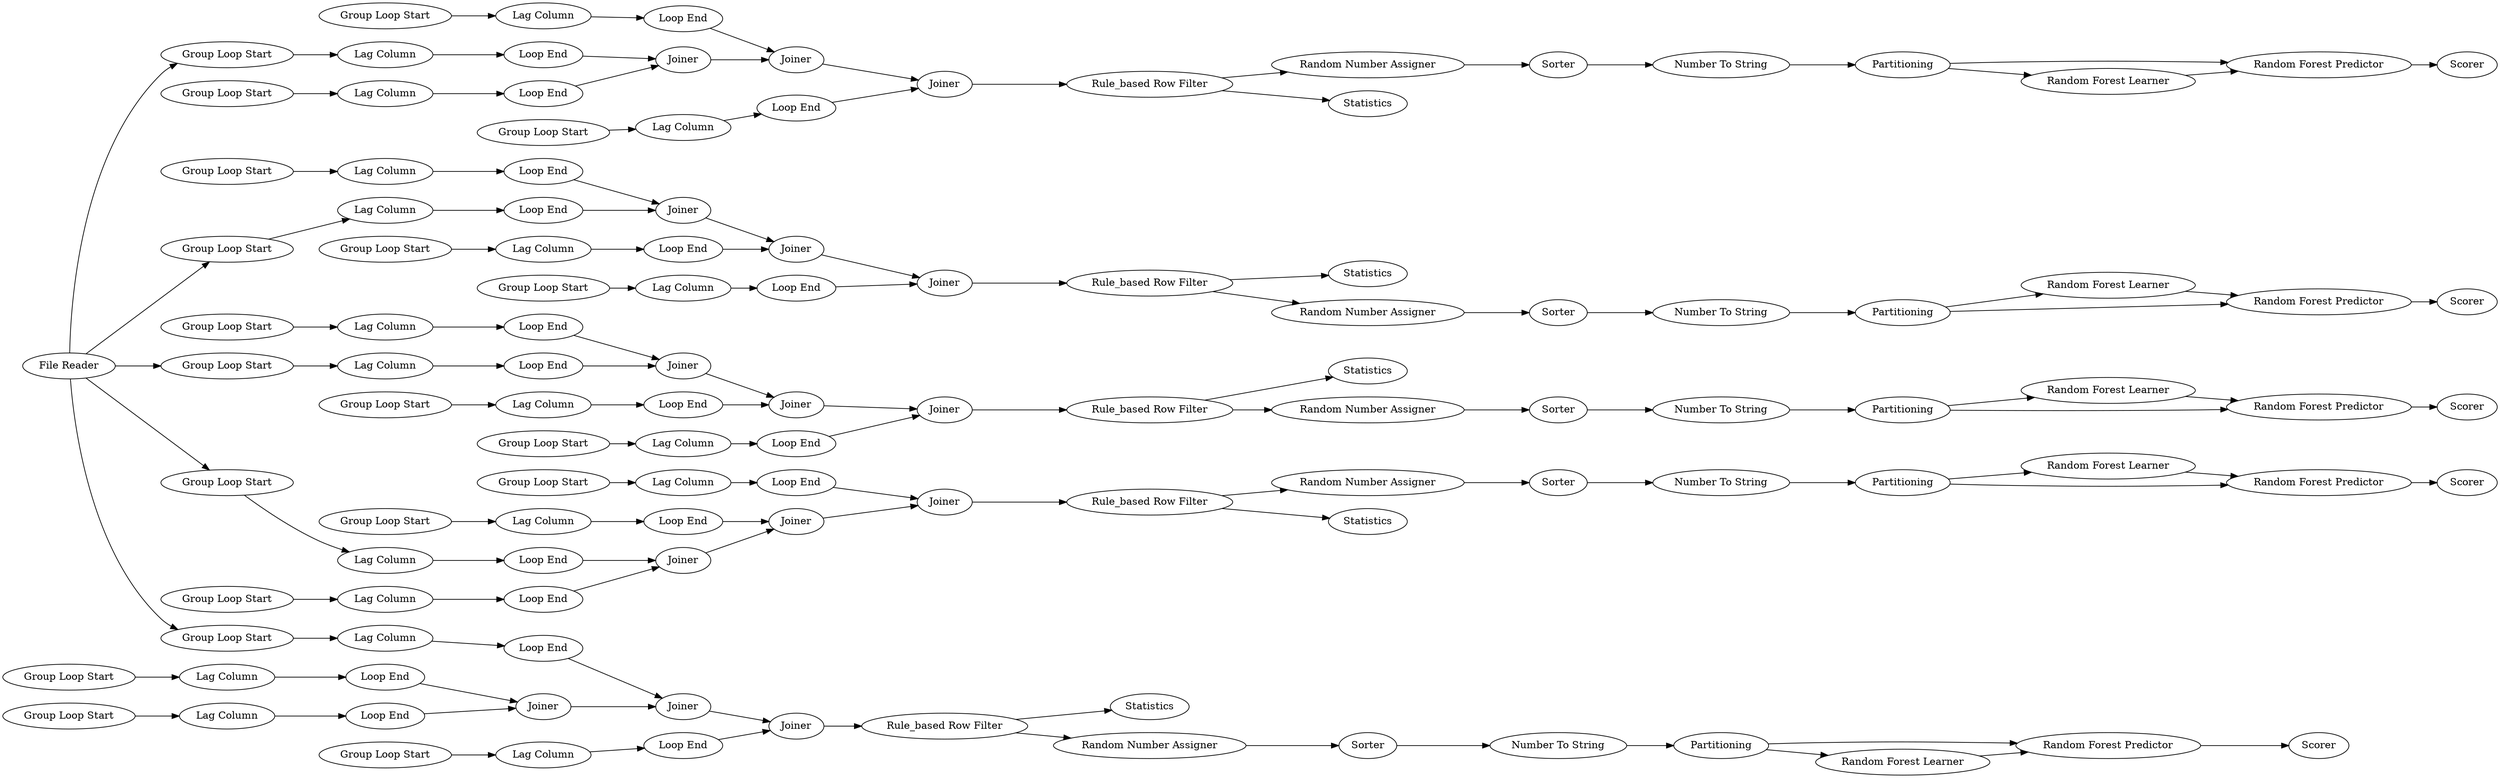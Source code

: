 digraph {
	"-3447720978792480202_16" [label=Joiner]
	"-5838529879476711074_19" [label=Sorter]
	"-5838529879476711074_16" [label=Joiner]
	"4536839490576920770_26" [label="Loop End"]
	"-3447720978792480202_17" [label="Rule_based Row Filter"]
	"-5221909711946239123_27" [label="Loop End"]
	"4536839490576920770_29" [label="Loop End"]
	"4536839490576920770_8" [label="Group Loop Start"]
	"4536839490576920770_9" [label=Joiner]
	"-5838529879476711074_7" [label="Lag Column"]
	"-6573140742125251126_18" [label="Random Number Assigner"]
	"-3447720978792480202_2" [label="Group Loop Start"]
	"-5838529879476711074_9" [label=Joiner]
	"4536839490576920770_3" [label="Lag Column"]
	"-5221909711946239123_29" [label="Loop End"]
	"4536839490576920770_30" [label="Lag Column"]
	"-5838529879476711074_29" [label="Loop End"]
	"4536839490576920770_16" [label=Joiner]
	"-5838529879476711074_18" [label="Random Number Assigner"]
	"-4188583771090776531_49" [label="Random Forest Predictor"]
	"-4188583771090776531_50" [label=Scorer]
	"-5221909711946239123_16" [label=Joiner]
	"-3447720978792480202_19" [label=Sorter]
	"-6573140742125251126_11" [label="Group Loop Start"]
	"-5838529879476711074_20" [label="Number To String"]
	"-3447720978792480202_8" [label="Group Loop Start"]
	"-5221909711946239123_3" [label="Lag Column"]
	"-5838529879476711074_27" [label="Loop End"]
	"-4188583771090776531_42" [label="Random Forest Learner"]
	"-5838529879476711074_26" [label="Loop End"]
	"-5221909711946239123_15" [label="Group Loop Start"]
	"-5838529879476711074_25" [label="Loop End"]
	"-6573140742125251126_8" [label="Group Loop Start"]
	"-6573140742125251126_29" [label="Loop End"]
	"-3447720978792480202_27" [label="Loop End"]
	"-5838529879476711074_8" [label="Group Loop Start"]
	"-6573140742125251126_3" [label="Lag Column"]
	"-3447720978792480202_3" [label="Lag Column"]
	"-3447720978792480202_29" [label="Loop End"]
	"-6573140742125251126_30" [label="Lag Column"]
	"-3447720978792480202_31" [label=Statistics]
	"4536839490576920770_17" [label="Rule_based Row Filter"]
	"-5838529879476711074_3" [label="Lag Column"]
	"-6573140742125251126_17" [label="Rule_based Row Filter"]
	"-6573140742125251126_9" [label=Joiner]
	"-6573140742125251126_28" [label="Lag Column"]
	"-6573140742125251126_15" [label="Group Loop Start"]
	"-5221909711946239123_5" [label=Joiner]
	"-5221909711946239123_18" [label="Random Number Assigner"]
	"-5221909711946239123_17" [label="Rule_based Row Filter"]
	"-3447720978792480202_15" [label="Group Loop Start"]
	"4536839490576920770_20" [label="Number To String"]
	"-6573140742125251126_31" [label=Statistics]
	"-4188583771090776531_43" [label=Partitioning]
	"-4188583771090776531_22" [label="Random Forest Learner"]
	"-5221909711946239123_9" [label=Joiner]
	"-4188583771090776531_46" [label="Random Forest Learner"]
	"-4188583771090776531_45" [label="Random Forest Predictor"]
	"-4188583771090776531_51" [label=Partitioning]
	"-3447720978792480202_11" [label="Group Loop Start"]
	"-5221909711946239123_2" [label="Group Loop Start"]
	"4536839490576920770_5" [label=Joiner]
	"-4188583771090776531_21" [label=Partitioning]
	"-5838529879476711074_31" [label=Statistics]
	"-5221909711946239123_20" [label="Number To String"]
	"-5221909711946239123_11" [label="Group Loop Start"]
	"-5221909711946239123_28" [label="Lag Column"]
	"4536839490576920770_25" [label="Loop End"]
	"-6573140742125251126_2" [label="Group Loop Start"]
	"4536839490576920770_31" [label=Statistics]
	"-3447720978792480202_5" [label=Joiner]
	"-6573140742125251126_20" [label="Number To String"]
	"-5221909711946239123_26" [label="Loop End"]
	"4536839490576920770_19" [label=Sorter]
	"-4188583771090776531_39" [label=Partitioning]
	"-5221909711946239123_31" [label=Statistics]
	"-4188583771090776531_24" [label=Scorer]
	"-6573140742125251126_19" [label=Sorter]
	"-5838529879476711074_28" [label="Lag Column"]
	"-3447720978792480202_18" [label="Random Number Assigner"]
	"-3447720978792480202_26" [label="Loop End"]
	"-6573140742125251126_26" [label="Loop End"]
	"-6573140742125251126_5" [label=Joiner]
	"-4188583771090776531_40" [label=Scorer]
	"4536839490576920770_18" [label="Random Number Assigner"]
	"-4188583771090776531_47" [label=Partitioning]
	"-3447720978792480202_9" [label=Joiner]
	"4536839490576920770_11" [label="Group Loop Start"]
	"-5221909711946239123_30" [label="Lag Column"]
	"-6573140742125251126_7" [label="Lag Column"]
	"-5838529879476711074_2" [label="Group Loop Start"]
	"-5221909711946239123_7" [label="Lag Column"]
	"4536839490576920770_7" [label="Lag Column"]
	"4536839490576920770_15" [label="Group Loop Start"]
	"-4188583771090776531_38" [label="Random Forest Learner"]
	"-5838529879476711074_17" [label="Rule_based Row Filter"]
	"-3447720978792480202_20" [label="Number To String"]
	"-5838529879476711074_30" [label="Lag Column"]
	"-3447720978792480202_7" [label="Lag Column"]
	"-5838529879476711074_5" [label=Joiner]
	"-4188583771090776531_36" [label=Scorer]
	"-4188583771090776531_41" [label="Random Forest Predictor"]
	"4536839490576920770_28" [label="Lag Column"]
	"-3447720978792480202_25" [label="Loop End"]
	"-4188583771090776531_48" [label="Random Forest Learner"]
	"-5838529879476711074_15" [label="Group Loop Start"]
	"-6573140742125251126_27" [label="Loop End"]
	"-3447720978792480202_30" [label="Lag Column"]
	"-5221909711946239123_19" [label=Sorter]
	"4536839490576920770_27" [label="Loop End"]
	"-5838529879476711074_11" [label="Group Loop Start"]
	"-6573140742125251126_25" [label="Loop End"]
	"4536839490576920770_2" [label="Group Loop Start"]
	"-4188583771090776531_1" [label="File Reader"]
	"-5221909711946239123_25" [label="Loop End"]
	"-4188583771090776531_23" [label="Random Forest Predictor"]
	"-3447720978792480202_28" [label="Lag Column"]
	"-6573140742125251126_16" [label=Joiner]
	"-4188583771090776531_37" [label="Random Forest Predictor"]
	"-4188583771090776531_44" [label=Scorer]
	"-5221909711946239123_8" [label="Group Loop Start"]
	"-5838529879476711074_7" -> "-5838529879476711074_26"
	"-5838529879476711074_9" -> "-5838529879476711074_16"
	"-5838529879476711074_28" -> "-5838529879476711074_27"
	"-4188583771090776531_51" -> "-4188583771090776531_49"
	"-5221909711946239123_17" -> "-5221909711946239123_18"
	"-3447720978792480202_2" -> "-3447720978792480202_3"
	"-4188583771090776531_43" -> "-4188583771090776531_41"
	"4536839490576920770_18" -> "4536839490576920770_19"
	"4536839490576920770_15" -> "4536839490576920770_30"
	"-5221909711946239123_30" -> "-5221909711946239123_29"
	"-4188583771090776531_46" -> "-4188583771090776531_45"
	"-3447720978792480202_19" -> "-3447720978792480202_20"
	"-6573140742125251126_26" -> "-6573140742125251126_5"
	"-5838529879476711074_3" -> "-5838529879476711074_25"
	"-4188583771090776531_21" -> "-4188583771090776531_22"
	"-3447720978792480202_17" -> "-3447720978792480202_31"
	"-5838529879476711074_5" -> "-5838529879476711074_9"
	"-5838529879476711074_25" -> "-5838529879476711074_5"
	"-3447720978792480202_8" -> "-3447720978792480202_7"
	"-5221909711946239123_26" -> "-5221909711946239123_5"
	"-4188583771090776531_21" -> "-4188583771090776531_23"
	"-4188583771090776531_41" -> "-4188583771090776531_40"
	"-5221909711946239123_17" -> "-5221909711946239123_31"
	"-6573140742125251126_15" -> "-6573140742125251126_30"
	"4536839490576920770_17" -> "4536839490576920770_31"
	"-5221909711946239123_27" -> "-5221909711946239123_9"
	"-5221909711946239123_5" -> "-5221909711946239123_9"
	"-3447720978792480202_30" -> "-3447720978792480202_29"
	"-6573140742125251126_17" -> "-6573140742125251126_31"
	"-5221909711946239123_15" -> "-5221909711946239123_30"
	"-5838529879476711074_16" -> "-5838529879476711074_17"
	"-4188583771090776531_37" -> "-4188583771090776531_36"
	"-3447720978792480202_7" -> "-3447720978792480202_26"
	"4536839490576920770_26" -> "4536839490576920770_5"
	"-6573140742125251126_3" -> "-6573140742125251126_25"
	"-5838529879476711074_17" -> "-5838529879476711074_18"
	"-3447720978792480202_29" -> "-3447720978792480202_16"
	"-6573140742125251126_29" -> "-6573140742125251126_16"
	"-5221909711946239123_3" -> "-5221909711946239123_25"
	"4536839490576920770_5" -> "4536839490576920770_9"
	"-6573140742125251126_19" -> "-6573140742125251126_20"
	"-6573140742125251126_18" -> "-6573140742125251126_19"
	"-6573140742125251126_9" -> "-6573140742125251126_16"
	"-4188583771090776531_1" -> "-3447720978792480202_2"
	"-4188583771090776531_38" -> "-4188583771090776531_37"
	"-4188583771090776531_49" -> "-4188583771090776531_50"
	"-3447720978792480202_9" -> "-3447720978792480202_16"
	"-4188583771090776531_1" -> "-6573140742125251126_2"
	"-3447720978792480202_15" -> "-3447720978792480202_30"
	"-5838529879476711074_17" -> "-5838529879476711074_31"
	"-5221909711946239123_19" -> "-5221909711946239123_20"
	"-5838529879476711074_30" -> "-5838529879476711074_29"
	"4536839490576920770_27" -> "4536839490576920770_9"
	"4536839490576920770_19" -> "4536839490576920770_20"
	"-3447720978792480202_20" -> "-4188583771090776531_51"
	"4536839490576920770_30" -> "4536839490576920770_29"
	"-3447720978792480202_11" -> "-3447720978792480202_28"
	"-6573140742125251126_2" -> "-6573140742125251126_3"
	"-3447720978792480202_17" -> "-3447720978792480202_18"
	"4536839490576920770_3" -> "4536839490576920770_25"
	"-4188583771090776531_42" -> "-4188583771090776531_41"
	"-5838529879476711074_18" -> "-5838529879476711074_19"
	"4536839490576920770_29" -> "4536839490576920770_16"
	"-5221909711946239123_7" -> "-5221909711946239123_26"
	"-5221909711946239123_8" -> "-5221909711946239123_7"
	"-5838529879476711074_26" -> "-5838529879476711074_5"
	"-3447720978792480202_28" -> "-3447720978792480202_27"
	"-5838529879476711074_19" -> "-5838529879476711074_20"
	"4536839490576920770_9" -> "4536839490576920770_16"
	"4536839490576920770_8" -> "4536839490576920770_7"
	"-5838529879476711074_29" -> "-5838529879476711074_16"
	"-4188583771090776531_23" -> "-4188583771090776531_24"
	"-4188583771090776531_1" -> "-5838529879476711074_11"
	"-5838529879476711074_11" -> "-5838529879476711074_28"
	"-5221909711946239123_18" -> "-5221909711946239123_19"
	"-5221909711946239123_9" -> "-5221909711946239123_16"
	"-4188583771090776531_47" -> "-4188583771090776531_45"
	"4536839490576920770_2" -> "4536839490576920770_3"
	"-6573140742125251126_30" -> "-6573140742125251126_29"
	"4536839490576920770_17" -> "4536839490576920770_18"
	"-3447720978792480202_3" -> "-3447720978792480202_25"
	"-3447720978792480202_26" -> "-3447720978792480202_5"
	"-4188583771090776531_22" -> "-4188583771090776531_23"
	"-5221909711946239123_25" -> "-5221909711946239123_5"
	"-4188583771090776531_45" -> "-4188583771090776531_44"
	"4536839490576920770_28" -> "4536839490576920770_27"
	"-5838529879476711074_20" -> "-4188583771090776531_21"
	"-6573140742125251126_16" -> "-6573140742125251126_17"
	"-5838529879476711074_2" -> "-5838529879476711074_3"
	"-6573140742125251126_25" -> "-6573140742125251126_5"
	"-5221909711946239123_2" -> "-5221909711946239123_3"
	"-3447720978792480202_18" -> "-3447720978792480202_19"
	"-4188583771090776531_1" -> "4536839490576920770_2"
	"4536839490576920770_20" -> "-4188583771090776531_47"
	"-4188583771090776531_51" -> "-4188583771090776531_48"
	"-4188583771090776531_47" -> "-4188583771090776531_46"
	"-4188583771090776531_48" -> "-4188583771090776531_49"
	"-4188583771090776531_39" -> "-4188583771090776531_37"
	"-5838529879476711074_27" -> "-5838529879476711074_9"
	"-3447720978792480202_16" -> "-3447720978792480202_17"
	"-3447720978792480202_27" -> "-3447720978792480202_9"
	"4536839490576920770_16" -> "4536839490576920770_17"
	"-5838529879476711074_8" -> "-5838529879476711074_7"
	"-6573140742125251126_17" -> "-6573140742125251126_18"
	"-5221909711946239123_16" -> "-5221909711946239123_17"
	"4536839490576920770_11" -> "4536839490576920770_28"
	"4536839490576920770_25" -> "4536839490576920770_5"
	"-6573140742125251126_5" -> "-6573140742125251126_9"
	"-5221909711946239123_29" -> "-5221909711946239123_16"
	"-5221909711946239123_20" -> "-4188583771090776531_39"
	"-6573140742125251126_27" -> "-6573140742125251126_9"
	"-6573140742125251126_8" -> "-6573140742125251126_7"
	"-4188583771090776531_43" -> "-4188583771090776531_42"
	"-5221909711946239123_28" -> "-5221909711946239123_27"
	"-5221909711946239123_11" -> "-5221909711946239123_28"
	"-6573140742125251126_11" -> "-6573140742125251126_28"
	"-6573140742125251126_20" -> "-4188583771090776531_43"
	"-6573140742125251126_7" -> "-6573140742125251126_26"
	"-6573140742125251126_28" -> "-6573140742125251126_27"
	"-4188583771090776531_1" -> "-5221909711946239123_2"
	"-5838529879476711074_15" -> "-5838529879476711074_30"
	"-4188583771090776531_39" -> "-4188583771090776531_38"
	"4536839490576920770_7" -> "4536839490576920770_26"
	"-3447720978792480202_5" -> "-3447720978792480202_9"
	"-3447720978792480202_25" -> "-3447720978792480202_5"
	rankdir=LR
}
